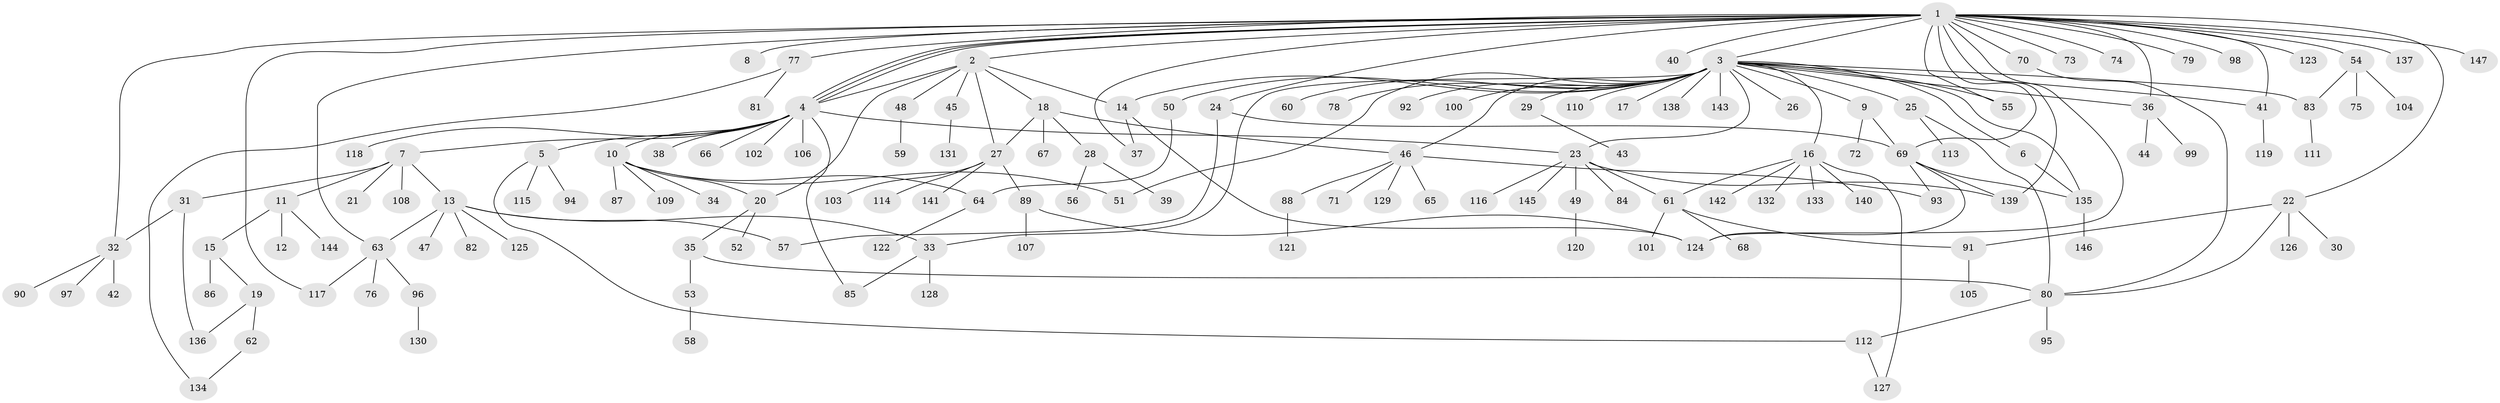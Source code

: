 // Generated by graph-tools (version 1.1) at 2025/47/03/09/25 04:47:13]
// undirected, 147 vertices, 186 edges
graph export_dot {
graph [start="1"]
  node [color=gray90,style=filled];
  1;
  2;
  3;
  4;
  5;
  6;
  7;
  8;
  9;
  10;
  11;
  12;
  13;
  14;
  15;
  16;
  17;
  18;
  19;
  20;
  21;
  22;
  23;
  24;
  25;
  26;
  27;
  28;
  29;
  30;
  31;
  32;
  33;
  34;
  35;
  36;
  37;
  38;
  39;
  40;
  41;
  42;
  43;
  44;
  45;
  46;
  47;
  48;
  49;
  50;
  51;
  52;
  53;
  54;
  55;
  56;
  57;
  58;
  59;
  60;
  61;
  62;
  63;
  64;
  65;
  66;
  67;
  68;
  69;
  70;
  71;
  72;
  73;
  74;
  75;
  76;
  77;
  78;
  79;
  80;
  81;
  82;
  83;
  84;
  85;
  86;
  87;
  88;
  89;
  90;
  91;
  92;
  93;
  94;
  95;
  96;
  97;
  98;
  99;
  100;
  101;
  102;
  103;
  104;
  105;
  106;
  107;
  108;
  109;
  110;
  111;
  112;
  113;
  114;
  115;
  116;
  117;
  118;
  119;
  120;
  121;
  122;
  123;
  124;
  125;
  126;
  127;
  128;
  129;
  130;
  131;
  132;
  133;
  134;
  135;
  136;
  137;
  138;
  139;
  140;
  141;
  142;
  143;
  144;
  145;
  146;
  147;
  1 -- 2;
  1 -- 3;
  1 -- 4;
  1 -- 4;
  1 -- 4;
  1 -- 8;
  1 -- 22;
  1 -- 24;
  1 -- 32;
  1 -- 36;
  1 -- 37;
  1 -- 40;
  1 -- 41;
  1 -- 54;
  1 -- 55;
  1 -- 63;
  1 -- 69;
  1 -- 70;
  1 -- 73;
  1 -- 74;
  1 -- 77;
  1 -- 79;
  1 -- 98;
  1 -- 117;
  1 -- 123;
  1 -- 124;
  1 -- 137;
  1 -- 139;
  1 -- 147;
  2 -- 4;
  2 -- 14;
  2 -- 18;
  2 -- 20;
  2 -- 27;
  2 -- 45;
  2 -- 48;
  3 -- 6;
  3 -- 9;
  3 -- 14;
  3 -- 16;
  3 -- 17;
  3 -- 23;
  3 -- 25;
  3 -- 26;
  3 -- 29;
  3 -- 33;
  3 -- 36;
  3 -- 41;
  3 -- 46;
  3 -- 50;
  3 -- 51;
  3 -- 55;
  3 -- 60;
  3 -- 78;
  3 -- 83;
  3 -- 92;
  3 -- 100;
  3 -- 110;
  3 -- 135;
  3 -- 138;
  3 -- 143;
  4 -- 5;
  4 -- 7;
  4 -- 10;
  4 -- 23;
  4 -- 38;
  4 -- 66;
  4 -- 85;
  4 -- 102;
  4 -- 106;
  4 -- 118;
  5 -- 94;
  5 -- 112;
  5 -- 115;
  6 -- 135;
  7 -- 11;
  7 -- 13;
  7 -- 21;
  7 -- 31;
  7 -- 108;
  9 -- 69;
  9 -- 72;
  10 -- 20;
  10 -- 34;
  10 -- 51;
  10 -- 64;
  10 -- 87;
  10 -- 109;
  11 -- 12;
  11 -- 15;
  11 -- 144;
  13 -- 33;
  13 -- 47;
  13 -- 57;
  13 -- 63;
  13 -- 82;
  13 -- 125;
  14 -- 37;
  14 -- 124;
  15 -- 19;
  15 -- 86;
  16 -- 61;
  16 -- 127;
  16 -- 132;
  16 -- 133;
  16 -- 140;
  16 -- 142;
  18 -- 27;
  18 -- 28;
  18 -- 46;
  18 -- 67;
  19 -- 62;
  19 -- 136;
  20 -- 35;
  20 -- 52;
  22 -- 30;
  22 -- 80;
  22 -- 91;
  22 -- 126;
  23 -- 49;
  23 -- 61;
  23 -- 84;
  23 -- 116;
  23 -- 139;
  23 -- 145;
  24 -- 57;
  24 -- 69;
  25 -- 80;
  25 -- 113;
  27 -- 89;
  27 -- 103;
  27 -- 114;
  27 -- 141;
  28 -- 39;
  28 -- 56;
  29 -- 43;
  31 -- 32;
  31 -- 136;
  32 -- 42;
  32 -- 90;
  32 -- 97;
  33 -- 85;
  33 -- 128;
  35 -- 53;
  35 -- 80;
  36 -- 44;
  36 -- 99;
  41 -- 119;
  45 -- 131;
  46 -- 65;
  46 -- 71;
  46 -- 88;
  46 -- 93;
  46 -- 129;
  48 -- 59;
  49 -- 120;
  50 -- 64;
  53 -- 58;
  54 -- 75;
  54 -- 83;
  54 -- 104;
  61 -- 68;
  61 -- 91;
  61 -- 101;
  62 -- 134;
  63 -- 76;
  63 -- 96;
  63 -- 117;
  64 -- 122;
  69 -- 93;
  69 -- 124;
  69 -- 135;
  69 -- 139;
  70 -- 80;
  77 -- 81;
  77 -- 134;
  80 -- 95;
  80 -- 112;
  83 -- 111;
  88 -- 121;
  89 -- 107;
  89 -- 124;
  91 -- 105;
  96 -- 130;
  112 -- 127;
  135 -- 146;
}
